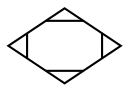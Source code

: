 graph G {
	graph [bb="0,0,54,36"];
	node [label="\N"];
	a	 [height=0.5,
		label="",
		pos="27,18",
		shape=Mdiamond,
		width=0.75];
}

